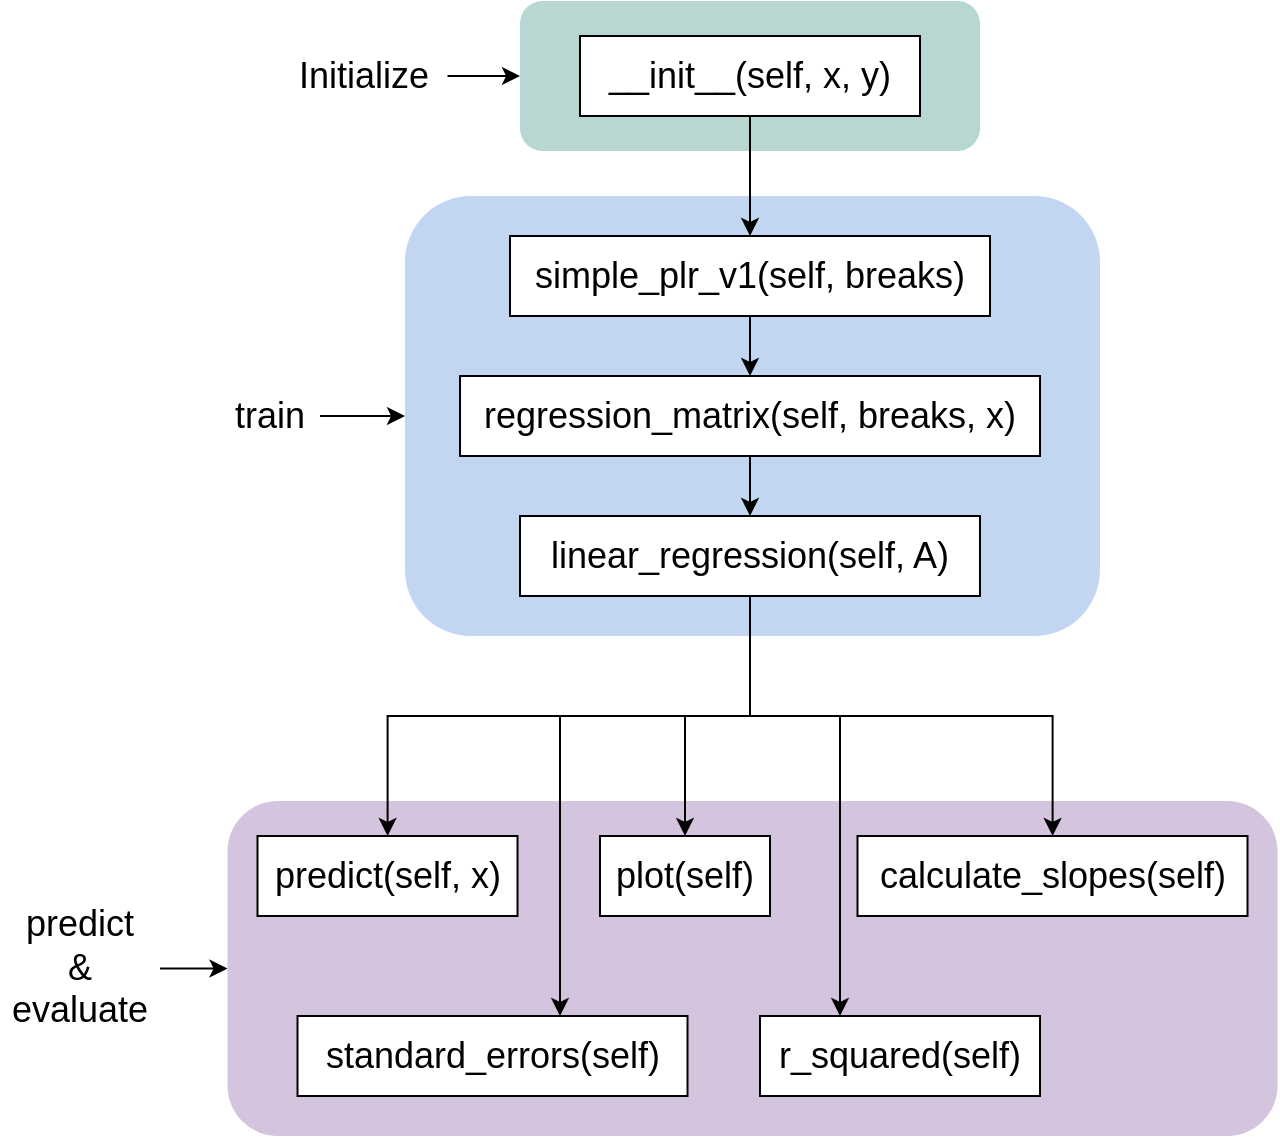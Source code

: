 <mxfile version="15.8.4" type="device"><diagram id="9W9JXI6jhIU90zRR2I1-" name="Page-1"><mxGraphModel dx="1038" dy="688" grid="1" gridSize="10" guides="1" tooltips="1" connect="1" arrows="1" fold="1" page="1" pageScale="1" pageWidth="1700" pageHeight="1100" math="0" shadow="0"><root><mxCell id="0"/><mxCell id="1" parent="0"/><mxCell id="eNimUA64bwC-YKlJvw0J-20" value="" style="rounded=1;whiteSpace=wrap;html=1;fontSize=18;fillColor=#C3ABD0;strokeColor=none;fontColor=#333333;opacity=70;shadow=0;" vertex="1" parent="1"><mxGeometry x="143.75" y="542.5" width="525" height="167.5" as="geometry"/></mxCell><mxCell id="eNimUA64bwC-YKlJvw0J-19" value="" style="rounded=1;whiteSpace=wrap;html=1;fontSize=18;fillColor=#9AC7BF;strokeColor=none;fontColor=#333333;opacity=70;shadow=0;" vertex="1" parent="1"><mxGeometry x="290" y="142.5" width="230" height="75" as="geometry"/></mxCell><mxCell id="eNimUA64bwC-YKlJvw0J-18" value="" style="rounded=1;whiteSpace=wrap;html=1;fontSize=18;fillColor=#A9C4EB;strokeColor=none;fontColor=#333333;opacity=70;shadow=0;" vertex="1" parent="1"><mxGeometry x="232.5" y="240" width="347.5" height="220" as="geometry"/></mxCell><mxCell id="eNimUA64bwC-YKlJvw0J-10" style="edgeStyle=orthogonalEdgeStyle;rounded=0;orthogonalLoop=1;jettySize=auto;html=1;exitX=0.5;exitY=1;exitDx=0;exitDy=0;fontSize=18;" edge="1" parent="1" source="eNimUA64bwC-YKlJvw0J-1" target="eNimUA64bwC-YKlJvw0J-2"><mxGeometry relative="1" as="geometry"/></mxCell><mxCell id="eNimUA64bwC-YKlJvw0J-1" value="&lt;font style=&quot;font-size: 18px&quot;&gt;__init__(self, x, y)&lt;/font&gt;" style="rounded=0;whiteSpace=wrap;html=1;" vertex="1" parent="1"><mxGeometry x="320" y="160" width="170" height="40" as="geometry"/></mxCell><mxCell id="eNimUA64bwC-YKlJvw0J-11" style="edgeStyle=orthogonalEdgeStyle;rounded=0;orthogonalLoop=1;jettySize=auto;html=1;exitX=0.5;exitY=1;exitDx=0;exitDy=0;fontSize=18;" edge="1" parent="1" source="eNimUA64bwC-YKlJvw0J-2" target="eNimUA64bwC-YKlJvw0J-3"><mxGeometry relative="1" as="geometry"/></mxCell><mxCell id="eNimUA64bwC-YKlJvw0J-2" value="&lt;font style=&quot;font-size: 18px&quot;&gt;simple_plr_v1(self, breaks)&lt;/font&gt;" style="rounded=0;whiteSpace=wrap;html=1;" vertex="1" parent="1"><mxGeometry x="285" y="260" width="240" height="40" as="geometry"/></mxCell><mxCell id="eNimUA64bwC-YKlJvw0J-12" style="edgeStyle=orthogonalEdgeStyle;rounded=0;orthogonalLoop=1;jettySize=auto;html=1;exitX=0.5;exitY=1;exitDx=0;exitDy=0;fontSize=18;" edge="1" parent="1" source="eNimUA64bwC-YKlJvw0J-3" target="eNimUA64bwC-YKlJvw0J-8"><mxGeometry relative="1" as="geometry"/></mxCell><mxCell id="eNimUA64bwC-YKlJvw0J-3" value="&lt;font style=&quot;font-size: 18px&quot;&gt;regression_matrix(self, breaks, x)&lt;/font&gt;" style="rounded=0;whiteSpace=wrap;html=1;" vertex="1" parent="1"><mxGeometry x="260" y="330" width="290" height="40" as="geometry"/></mxCell><mxCell id="eNimUA64bwC-YKlJvw0J-4" value="&lt;font style=&quot;font-size: 18px&quot;&gt;predict(self, x)&lt;/font&gt;" style="rounded=0;whiteSpace=wrap;html=1;" vertex="1" parent="1"><mxGeometry x="158.75" y="560" width="130" height="40" as="geometry"/></mxCell><mxCell id="eNimUA64bwC-YKlJvw0J-5" value="&lt;font style=&quot;font-size: 18px&quot;&gt;calculate_slopes(self)&lt;/font&gt;" style="rounded=0;whiteSpace=wrap;html=1;" vertex="1" parent="1"><mxGeometry x="458.75" y="560" width="195" height="40" as="geometry"/></mxCell><mxCell id="eNimUA64bwC-YKlJvw0J-6" value="&lt;font style=&quot;font-size: 18px&quot;&gt;standard_errors(self)&lt;/font&gt;" style="rounded=0;whiteSpace=wrap;html=1;" vertex="1" parent="1"><mxGeometry x="178.75" y="650" width="195" height="40" as="geometry"/></mxCell><mxCell id="eNimUA64bwC-YKlJvw0J-7" value="&lt;font style=&quot;font-size: 18px&quot;&gt;r_squared(self)&lt;/font&gt;" style="rounded=0;whiteSpace=wrap;html=1;" vertex="1" parent="1"><mxGeometry x="410" y="650" width="140" height="40" as="geometry"/></mxCell><mxCell id="eNimUA64bwC-YKlJvw0J-13" style="edgeStyle=orthogonalEdgeStyle;rounded=0;orthogonalLoop=1;jettySize=auto;html=1;exitX=0.5;exitY=1;exitDx=0;exitDy=0;fontSize=18;" edge="1" parent="1" source="eNimUA64bwC-YKlJvw0J-8" target="eNimUA64bwC-YKlJvw0J-4"><mxGeometry relative="1" as="geometry"/></mxCell><mxCell id="eNimUA64bwC-YKlJvw0J-14" style="edgeStyle=orthogonalEdgeStyle;rounded=0;orthogonalLoop=1;jettySize=auto;html=1;exitX=0.5;exitY=1;exitDx=0;exitDy=0;fontSize=18;" edge="1" parent="1" source="eNimUA64bwC-YKlJvw0J-8" target="eNimUA64bwC-YKlJvw0J-9"><mxGeometry relative="1" as="geometry"/></mxCell><mxCell id="eNimUA64bwC-YKlJvw0J-15" style="edgeStyle=orthogonalEdgeStyle;rounded=0;orthogonalLoop=1;jettySize=auto;html=1;exitX=0.5;exitY=1;exitDx=0;exitDy=0;fontSize=18;" edge="1" parent="1" source="eNimUA64bwC-YKlJvw0J-8" target="eNimUA64bwC-YKlJvw0J-5"><mxGeometry relative="1" as="geometry"/></mxCell><mxCell id="eNimUA64bwC-YKlJvw0J-16" style="edgeStyle=orthogonalEdgeStyle;rounded=0;orthogonalLoop=1;jettySize=auto;html=1;exitX=0.5;exitY=1;exitDx=0;exitDy=0;fontSize=18;" edge="1" parent="1" source="eNimUA64bwC-YKlJvw0J-8" target="eNimUA64bwC-YKlJvw0J-6"><mxGeometry relative="1" as="geometry"><Array as="points"><mxPoint x="405" y="500"/><mxPoint x="310" y="500"/></Array></mxGeometry></mxCell><mxCell id="eNimUA64bwC-YKlJvw0J-17" style="edgeStyle=orthogonalEdgeStyle;rounded=0;orthogonalLoop=1;jettySize=auto;html=1;exitX=0.5;exitY=1;exitDx=0;exitDy=0;fontSize=18;" edge="1" parent="1" source="eNimUA64bwC-YKlJvw0J-8" target="eNimUA64bwC-YKlJvw0J-7"><mxGeometry relative="1" as="geometry"><Array as="points"><mxPoint x="405" y="500"/><mxPoint x="450" y="500"/></Array></mxGeometry></mxCell><mxCell id="eNimUA64bwC-YKlJvw0J-8" value="&lt;font style=&quot;font-size: 18px&quot;&gt;linear_regression(self, A)&lt;/font&gt;" style="rounded=0;whiteSpace=wrap;html=1;" vertex="1" parent="1"><mxGeometry x="290" y="400" width="230" height="40" as="geometry"/></mxCell><mxCell id="eNimUA64bwC-YKlJvw0J-9" value="&lt;font style=&quot;font-size: 18px&quot;&gt;plot(self)&lt;/font&gt;" style="rounded=0;whiteSpace=wrap;html=1;" vertex="1" parent="1"><mxGeometry x="330" y="560" width="85" height="40" as="geometry"/></mxCell><mxCell id="eNimUA64bwC-YKlJvw0J-23" style="edgeStyle=orthogonalEdgeStyle;rounded=0;orthogonalLoop=1;jettySize=auto;html=1;exitX=1;exitY=0.5;exitDx=0;exitDy=0;fontSize=18;" edge="1" parent="1" source="eNimUA64bwC-YKlJvw0J-22" target="eNimUA64bwC-YKlJvw0J-19"><mxGeometry relative="1" as="geometry"/></mxCell><mxCell id="eNimUA64bwC-YKlJvw0J-22" value="Initialize" style="text;html=1;strokeColor=none;fillColor=none;align=center;verticalAlign=middle;whiteSpace=wrap;rounded=0;shadow=0;fontSize=18;opacity=70;" vertex="1" parent="1"><mxGeometry x="170" y="165" width="83.75" height="30" as="geometry"/></mxCell><mxCell id="eNimUA64bwC-YKlJvw0J-25" style="edgeStyle=orthogonalEdgeStyle;rounded=0;orthogonalLoop=1;jettySize=auto;html=1;exitX=1;exitY=0.5;exitDx=0;exitDy=0;fontSize=18;" edge="1" parent="1" source="eNimUA64bwC-YKlJvw0J-24" target="eNimUA64bwC-YKlJvw0J-18"><mxGeometry relative="1" as="geometry"/></mxCell><mxCell id="eNimUA64bwC-YKlJvw0J-24" value="train" style="text;html=1;strokeColor=none;fillColor=none;align=center;verticalAlign=middle;whiteSpace=wrap;rounded=0;shadow=0;fontSize=18;opacity=70;" vertex="1" parent="1"><mxGeometry x="140" y="335" width="50" height="30" as="geometry"/></mxCell><mxCell id="eNimUA64bwC-YKlJvw0J-27" style="edgeStyle=orthogonalEdgeStyle;rounded=0;orthogonalLoop=1;jettySize=auto;html=1;exitX=1;exitY=0.5;exitDx=0;exitDy=0;entryX=0;entryY=0.5;entryDx=0;entryDy=0;fontSize=18;" edge="1" parent="1" source="eNimUA64bwC-YKlJvw0J-26" target="eNimUA64bwC-YKlJvw0J-20"><mxGeometry relative="1" as="geometry"/></mxCell><mxCell id="eNimUA64bwC-YKlJvw0J-26" value="predict &lt;br&gt;&amp;amp;&lt;br&gt;evaluate" style="text;html=1;strokeColor=none;fillColor=none;align=center;verticalAlign=middle;whiteSpace=wrap;rounded=0;shadow=0;fontSize=18;opacity=70;" vertex="1" parent="1"><mxGeometry x="30" y="596.25" width="80" height="60" as="geometry"/></mxCell></root></mxGraphModel></diagram></mxfile>